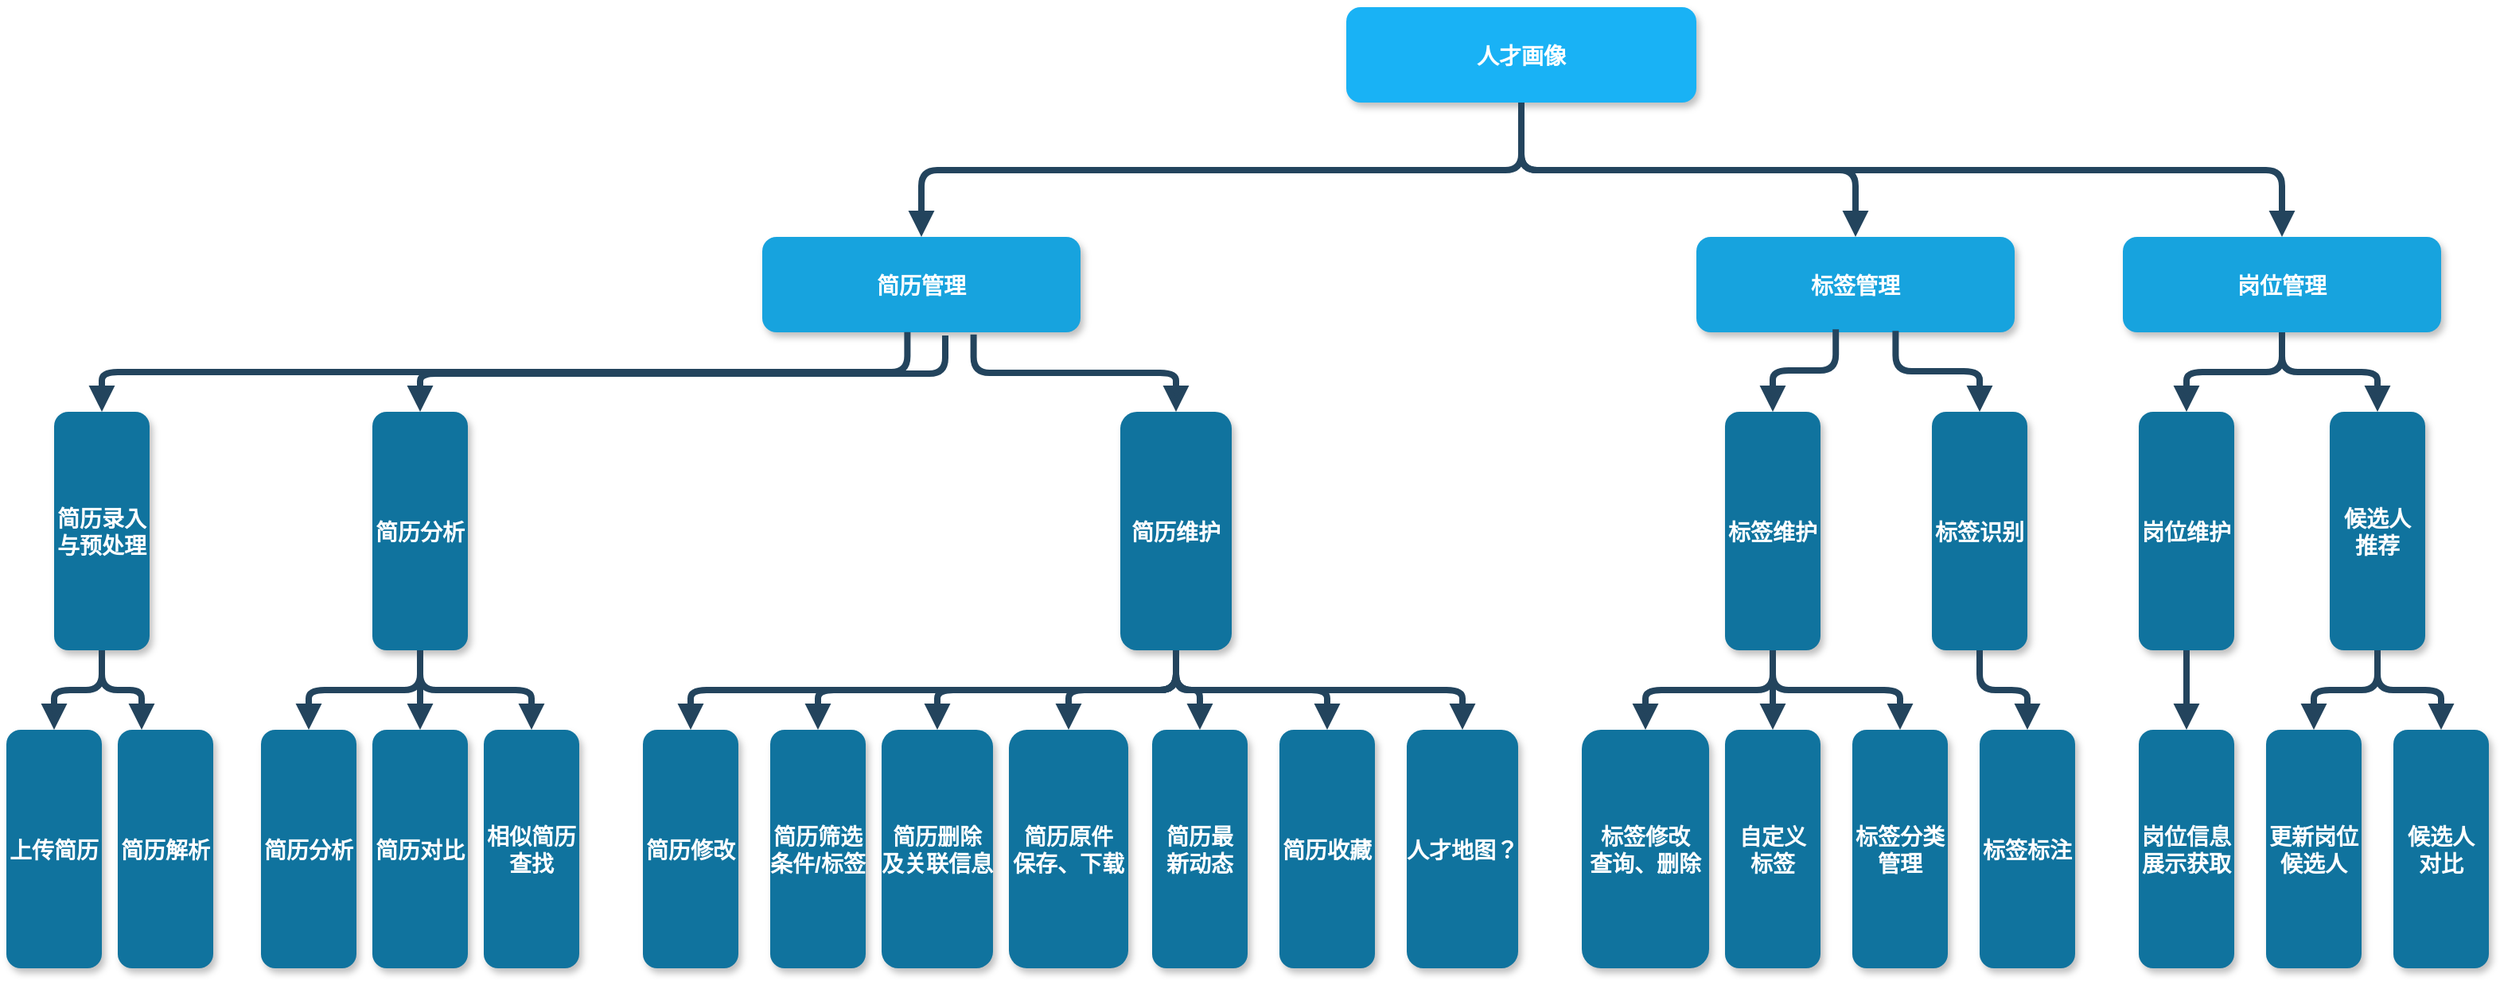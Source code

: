 <mxfile version="26.2.12">
  <diagram name="Page-1" id="97916047-d0de-89f5-080d-49f4d83e522f">
    <mxGraphModel dx="3518.5" dy="642" grid="1" gridSize="10" guides="1" tooltips="1" connect="1" arrows="1" fold="1" page="1" pageScale="1.5" pageWidth="1169" pageHeight="827" background="none" math="0" shadow="0">
      <root>
        <mxCell id="0" />
        <mxCell id="1" parent="0" />
        <mxCell id="3" value="人才画像" style="rounded=1;fillColor=#19B2F5;strokeColor=none;shadow=1;gradientColor=none;fontStyle=1;fontColor=#FFFFFF;fontSize=14;" parent="1" vertex="1">
          <mxGeometry x="662" y="345.5" width="220" height="60" as="geometry" />
        </mxCell>
        <mxCell id="4" value="简历管理" style="rounded=1;fillColor=#17A3DE;strokeColor=none;shadow=1;gradientColor=none;fontStyle=1;fontColor=#FFFFFF;fontSize=14;" parent="1" vertex="1">
          <mxGeometry x="295" y="490" width="200" height="60" as="geometry" />
        </mxCell>
        <mxCell id="5" value="标签管理" style="rounded=1;fillColor=#17A3DE;strokeColor=none;shadow=1;gradientColor=none;fontStyle=1;fontColor=#FFFFFF;fontSize=14;" parent="1" vertex="1">
          <mxGeometry x="882" y="490" width="200" height="60" as="geometry" />
        </mxCell>
        <mxCell id="6" value="岗位管理" style="rounded=1;fillColor=#17A3DE;strokeColor=none;shadow=1;gradientColor=none;fontStyle=1;fontColor=#FFFFFF;fontSize=14;" parent="1" vertex="1">
          <mxGeometry x="1150" y="490" width="200" height="60" as="geometry" />
        </mxCell>
        <mxCell id="30" value="" style="edgeStyle=elbowEdgeStyle;elbow=vertical;strokeWidth=4;endArrow=block;endFill=1;fontStyle=1;strokeColor=#23445D;" parent="1" source="3" target="5" edge="1">
          <mxGeometry x="22" y="165.5" width="100" height="100" as="geometry">
            <mxPoint x="22" y="265.5" as="sourcePoint" />
            <mxPoint x="122" y="165.5" as="targetPoint" />
          </mxGeometry>
        </mxCell>
        <mxCell id="31" value="" style="edgeStyle=elbowEdgeStyle;elbow=vertical;strokeWidth=4;endArrow=block;endFill=1;fontStyle=1;strokeColor=#23445D;" parent="1" source="3" target="4" edge="1">
          <mxGeometry x="22" y="165.5" width="100" height="100" as="geometry">
            <mxPoint x="22" y="265.5" as="sourcePoint" />
            <mxPoint x="122" y="165.5" as="targetPoint" />
          </mxGeometry>
        </mxCell>
        <mxCell id="32" value="" style="edgeStyle=elbowEdgeStyle;elbow=vertical;strokeWidth=4;endArrow=block;endFill=1;fontStyle=1;strokeColor=#23445D;" parent="1" source="3" target="6" edge="1">
          <mxGeometry x="22" y="165.5" width="100" height="100" as="geometry">
            <mxPoint x="22" y="265.5" as="sourcePoint" />
            <mxPoint x="122" y="165.5" as="targetPoint" />
          </mxGeometry>
        </mxCell>
        <mxCell id="2qudW0k3BddcM0rPsx_g-57" value="简历录入&#xa;与预处理" style="rounded=1;fillColor=#10739E;strokeColor=none;shadow=1;gradientColor=none;fontStyle=1;fontColor=#FFFFFF;fontSize=14;" parent="1" vertex="1">
          <mxGeometry x="-150" y="600" width="60" height="150" as="geometry" />
        </mxCell>
        <mxCell id="2qudW0k3BddcM0rPsx_g-58" value="简历维护" style="rounded=1;fillColor=#10739E;strokeColor=none;shadow=1;gradientColor=none;fontStyle=1;fontColor=#FFFFFF;fontSize=14;" parent="1" vertex="1">
          <mxGeometry x="520" y="600" width="70" height="150" as="geometry" />
        </mxCell>
        <mxCell id="2qudW0k3BddcM0rPsx_g-59" value="简历分析" style="rounded=1;fillColor=#10739E;strokeColor=none;shadow=1;gradientColor=none;fontStyle=1;fontColor=#FFFFFF;fontSize=14;" parent="1" vertex="1">
          <mxGeometry x="50" y="600" width="60" height="150" as="geometry" />
        </mxCell>
        <mxCell id="2qudW0k3BddcM0rPsx_g-62" value="" style="edgeStyle=elbowEdgeStyle;elbow=vertical;strokeWidth=4;endArrow=block;endFill=1;fontStyle=1;strokeColor=#23445D;entryX=0.5;entryY=0;entryDx=0;entryDy=0;exitX=0.456;exitY=0.998;exitDx=0;exitDy=0;exitPerimeter=0;" parent="1" source="4" target="2qudW0k3BddcM0rPsx_g-57" edge="1">
          <mxGeometry x="62" y="195.5" width="100" height="100" as="geometry">
            <mxPoint x="190" y="440" as="sourcePoint" />
            <mxPoint x="230" y="610" as="targetPoint" />
          </mxGeometry>
        </mxCell>
        <mxCell id="2qudW0k3BddcM0rPsx_g-63" value="" style="edgeStyle=elbowEdgeStyle;elbow=vertical;strokeWidth=4;endArrow=block;endFill=1;fontStyle=1;strokeColor=#23445D;entryX=0.5;entryY=0;entryDx=0;entryDy=0;exitX=0.664;exitY=1.023;exitDx=0;exitDy=0;exitPerimeter=0;" parent="1" source="4" target="2qudW0k3BddcM0rPsx_g-58" edge="1">
          <mxGeometry x="62" y="195.5" width="100" height="100" as="geometry">
            <mxPoint x="403" y="525" as="sourcePoint" />
            <mxPoint x="240" y="630" as="targetPoint" />
          </mxGeometry>
        </mxCell>
        <mxCell id="2qudW0k3BddcM0rPsx_g-64" value="" style="edgeStyle=elbowEdgeStyle;elbow=vertical;strokeWidth=4;endArrow=block;endFill=1;fontStyle=1;strokeColor=#23445D;" parent="1" target="2qudW0k3BddcM0rPsx_g-59" edge="1">
          <mxGeometry x="62" y="195.5" width="100" height="100" as="geometry">
            <mxPoint x="410" y="552" as="sourcePoint" />
            <mxPoint x="250" y="640" as="targetPoint" />
          </mxGeometry>
        </mxCell>
        <mxCell id="2qudW0k3BddcM0rPsx_g-66" value="上传简历" style="rounded=1;fillColor=#10739E;strokeColor=none;shadow=1;gradientColor=none;fontStyle=1;fontColor=#FFFFFF;fontSize=14;" parent="1" vertex="1">
          <mxGeometry x="-180" y="800" width="60" height="150" as="geometry" />
        </mxCell>
        <mxCell id="2qudW0k3BddcM0rPsx_g-71" value="简历解析" style="rounded=1;fillColor=#10739E;strokeColor=none;shadow=1;gradientColor=none;fontStyle=1;fontColor=#FFFFFF;fontSize=14;" parent="1" vertex="1">
          <mxGeometry x="-110" y="800" width="60" height="150" as="geometry" />
        </mxCell>
        <mxCell id="2qudW0k3BddcM0rPsx_g-74" value="简历修改" style="rounded=1;fillColor=#10739E;strokeColor=none;shadow=1;gradientColor=none;fontStyle=1;fontColor=#FFFFFF;fontSize=14;" parent="1" vertex="1">
          <mxGeometry x="220" y="800" width="60" height="150" as="geometry" />
        </mxCell>
        <mxCell id="2qudW0k3BddcM0rPsx_g-75" value="简历原件&#xa;保存、下载" style="rounded=1;fillColor=#10739E;strokeColor=none;shadow=1;gradientColor=none;fontStyle=1;fontColor=#FFFFFF;fontSize=14;" parent="1" vertex="1">
          <mxGeometry x="450" y="800" width="75" height="150" as="geometry" />
        </mxCell>
        <mxCell id="2qudW0k3BddcM0rPsx_g-76" value="简历分析" style="rounded=1;fillColor=#10739E;strokeColor=none;shadow=1;gradientColor=none;fontStyle=1;fontColor=#FFFFFF;fontSize=14;" parent="1" vertex="1">
          <mxGeometry x="-20" y="800" width="60" height="150" as="geometry" />
        </mxCell>
        <mxCell id="2qudW0k3BddcM0rPsx_g-77" value="简历对比" style="rounded=1;fillColor=#10739E;strokeColor=none;shadow=1;gradientColor=none;fontStyle=1;fontColor=#FFFFFF;fontSize=14;" parent="1" vertex="1">
          <mxGeometry x="50" y="800" width="60" height="150" as="geometry" />
        </mxCell>
        <mxCell id="2qudW0k3BddcM0rPsx_g-78" value="相似简历&#xa;查找" style="rounded=1;fillColor=#10739E;strokeColor=none;shadow=1;gradientColor=none;fontStyle=1;fontColor=#FFFFFF;fontSize=14;" parent="1" vertex="1">
          <mxGeometry x="120" y="800" width="60" height="150" as="geometry" />
        </mxCell>
        <mxCell id="2qudW0k3BddcM0rPsx_g-79" value="简历最&#xa;新动态" style="rounded=1;fillColor=#10739E;strokeColor=none;shadow=1;gradientColor=none;fontStyle=1;fontColor=#FFFFFF;fontSize=14;" parent="1" vertex="1">
          <mxGeometry x="540" y="800" width="60" height="150" as="geometry" />
        </mxCell>
        <mxCell id="2qudW0k3BddcM0rPsx_g-80" value="标签维护" style="rounded=1;fillColor=#10739E;strokeColor=none;shadow=1;gradientColor=none;fontStyle=1;fontColor=#FFFFFF;fontSize=14;" parent="1" vertex="1">
          <mxGeometry x="900" y="600" width="60" height="150" as="geometry" />
        </mxCell>
        <mxCell id="2qudW0k3BddcM0rPsx_g-81" value="标签识别" style="rounded=1;fillColor=#10739E;strokeColor=none;shadow=1;gradientColor=none;fontStyle=1;fontColor=#FFFFFF;fontSize=14;" parent="1" vertex="1">
          <mxGeometry x="1030" y="600" width="60" height="150" as="geometry" />
        </mxCell>
        <mxCell id="rfwXSd8R2K4kUe_TDnKy-32" value="标签修改&#xa;查询、删除" style="rounded=1;fillColor=#10739E;strokeColor=none;shadow=1;gradientColor=none;fontStyle=1;fontColor=#FFFFFF;fontSize=14;" parent="1" vertex="1">
          <mxGeometry x="810" y="800" width="80" height="150" as="geometry" />
        </mxCell>
        <mxCell id="rfwXSd8R2K4kUe_TDnKy-33" value="标签分类&#xa;管理" style="rounded=1;fillColor=#10739E;strokeColor=none;shadow=1;gradientColor=none;fontStyle=1;fontColor=#FFFFFF;fontSize=14;" parent="1" vertex="1">
          <mxGeometry x="980" y="800" width="60" height="150" as="geometry" />
        </mxCell>
        <mxCell id="rfwXSd8R2K4kUe_TDnKy-34" value="自定义&#xa;标签" style="rounded=1;fillColor=#10739E;strokeColor=none;shadow=1;gradientColor=none;fontStyle=1;fontColor=#FFFFFF;fontSize=14;" parent="1" vertex="1">
          <mxGeometry x="900" y="800" width="60" height="150" as="geometry" />
        </mxCell>
        <mxCell id="rfwXSd8R2K4kUe_TDnKy-35" value="标签标注" style="rounded=1;fillColor=#10739E;strokeColor=none;shadow=1;gradientColor=none;fontStyle=1;fontColor=#FFFFFF;fontSize=14;" parent="1" vertex="1">
          <mxGeometry x="1060" y="800" width="60" height="150" as="geometry" />
        </mxCell>
        <mxCell id="rfwXSd8R2K4kUe_TDnKy-36" value="岗位维护" style="rounded=1;fillColor=#10739E;strokeColor=none;shadow=1;gradientColor=none;fontStyle=1;fontColor=#FFFFFF;fontSize=14;" parent="1" vertex="1">
          <mxGeometry x="1160" y="600" width="60" height="150" as="geometry" />
        </mxCell>
        <mxCell id="rfwXSd8R2K4kUe_TDnKy-37" value="候选人&#xa;推荐" style="rounded=1;fillColor=#10739E;strokeColor=none;shadow=1;gradientColor=none;fontStyle=1;fontColor=#FFFFFF;fontSize=14;" parent="1" vertex="1">
          <mxGeometry x="1280" y="600" width="60" height="150" as="geometry" />
        </mxCell>
        <mxCell id="rfwXSd8R2K4kUe_TDnKy-38" value="岗位信息&#xa;展示获取" style="rounded=1;fillColor=#10739E;strokeColor=none;shadow=1;gradientColor=none;fontStyle=1;fontColor=#FFFFFF;fontSize=14;" parent="1" vertex="1">
          <mxGeometry x="1160" y="800" width="60" height="150" as="geometry" />
        </mxCell>
        <mxCell id="rfwXSd8R2K4kUe_TDnKy-39" value="更新岗位&#xa;候选人" style="rounded=1;fillColor=#10739E;strokeColor=none;shadow=1;gradientColor=none;fontStyle=1;fontColor=#FFFFFF;fontSize=14;" parent="1" vertex="1">
          <mxGeometry x="1240" y="800" width="60" height="150" as="geometry" />
        </mxCell>
        <mxCell id="rfwXSd8R2K4kUe_TDnKy-41" value="简历收藏" style="rounded=1;fillColor=#10739E;strokeColor=none;shadow=1;gradientColor=none;fontStyle=1;fontColor=#FFFFFF;fontSize=14;" parent="1" vertex="1">
          <mxGeometry x="620" y="800" width="60" height="150" as="geometry" />
        </mxCell>
        <mxCell id="rfwXSd8R2K4kUe_TDnKy-45" value="" style="edgeStyle=elbowEdgeStyle;elbow=vertical;strokeWidth=4;endArrow=block;endFill=1;fontStyle=1;strokeColor=#23445D;entryX=0.5;entryY=0;entryDx=0;entryDy=0;exitX=0.5;exitY=1;exitDx=0;exitDy=0;" parent="1" source="2qudW0k3BddcM0rPsx_g-57" target="2qudW0k3BddcM0rPsx_g-66" edge="1">
          <mxGeometry x="62" y="195.5" width="100" height="100" as="geometry">
            <mxPoint x="-210" y="540" as="sourcePoint" />
            <mxPoint x="-213" y="605" as="targetPoint" />
          </mxGeometry>
        </mxCell>
        <mxCell id="rfwXSd8R2K4kUe_TDnKy-46" value="" style="edgeStyle=elbowEdgeStyle;elbow=vertical;strokeWidth=4;endArrow=block;endFill=1;fontStyle=1;strokeColor=#23445D;entryX=0.25;entryY=0;entryDx=0;entryDy=0;exitX=0.5;exitY=1;exitDx=0;exitDy=0;" parent="1" source="2qudW0k3BddcM0rPsx_g-57" target="2qudW0k3BddcM0rPsx_g-71" edge="1">
          <mxGeometry x="62" y="195.5" width="100" height="100" as="geometry">
            <mxPoint x="-30" y="780" as="sourcePoint" />
            <mxPoint x="-203" y="615" as="targetPoint" />
          </mxGeometry>
        </mxCell>
        <mxCell id="rfwXSd8R2K4kUe_TDnKy-47" value="" style="edgeStyle=elbowEdgeStyle;elbow=vertical;strokeWidth=4;endArrow=block;endFill=1;fontStyle=1;strokeColor=#23445D;entryX=0.5;entryY=0;entryDx=0;entryDy=0;exitX=0.5;exitY=1;exitDx=0;exitDy=0;" parent="1" source="2qudW0k3BddcM0rPsx_g-58" target="2qudW0k3BddcM0rPsx_g-74" edge="1">
          <mxGeometry x="62" y="195.5" width="100" height="100" as="geometry">
            <mxPoint x="95" y="740" as="sourcePoint" />
            <mxPoint x="-68" y="615" as="targetPoint" />
          </mxGeometry>
        </mxCell>
        <mxCell id="rfwXSd8R2K4kUe_TDnKy-48" value="" style="edgeStyle=elbowEdgeStyle;elbow=vertical;strokeWidth=4;endArrow=block;endFill=1;fontStyle=1;strokeColor=#23445D;entryX=0.5;entryY=0;entryDx=0;entryDy=0;exitX=0.5;exitY=1;exitDx=0;exitDy=0;" parent="1" source="2qudW0k3BddcM0rPsx_g-58" target="2qudW0k3BddcM0rPsx_g-75" edge="1">
          <mxGeometry x="62" y="195.5" width="100" height="100" as="geometry">
            <mxPoint x="-55" y="560" as="sourcePoint" />
            <mxPoint x="-58" y="625" as="targetPoint" />
          </mxGeometry>
        </mxCell>
        <mxCell id="rfwXSd8R2K4kUe_TDnKy-49" value="" style="edgeStyle=elbowEdgeStyle;elbow=vertical;strokeWidth=4;endArrow=block;endFill=1;fontStyle=1;strokeColor=#23445D;exitX=0.5;exitY=1;exitDx=0;exitDy=0;" parent="1" source="2qudW0k3BddcM0rPsx_g-59" target="2qudW0k3BddcM0rPsx_g-76" edge="1">
          <mxGeometry x="62" y="195.5" width="100" height="100" as="geometry">
            <mxPoint x="-170" y="580" as="sourcePoint" />
            <mxPoint x="-173" y="645" as="targetPoint" />
          </mxGeometry>
        </mxCell>
        <mxCell id="rfwXSd8R2K4kUe_TDnKy-50" value="" style="edgeStyle=elbowEdgeStyle;elbow=vertical;strokeWidth=4;endArrow=block;endFill=1;fontStyle=1;strokeColor=#23445D;exitX=0.5;exitY=1;exitDx=0;exitDy=0;" parent="1" source="2qudW0k3BddcM0rPsx_g-59" target="2qudW0k3BddcM0rPsx_g-77" edge="1">
          <mxGeometry x="62" y="195.5" width="100" height="100" as="geometry">
            <mxPoint x="190" y="750" as="sourcePoint" />
            <mxPoint x="-163" y="655" as="targetPoint" />
          </mxGeometry>
        </mxCell>
        <mxCell id="rfwXSd8R2K4kUe_TDnKy-51" value="" style="edgeStyle=elbowEdgeStyle;elbow=vertical;strokeWidth=4;endArrow=block;endFill=1;fontStyle=1;strokeColor=#23445D;exitX=0.5;exitY=1;exitDx=0;exitDy=0;entryX=0.5;entryY=0;entryDx=0;entryDy=0;" parent="1" source="2qudW0k3BddcM0rPsx_g-59" target="2qudW0k3BddcM0rPsx_g-78" edge="1">
          <mxGeometry x="62" y="195.5" width="100" height="100" as="geometry">
            <mxPoint x="212" y="751" as="sourcePoint" />
            <mxPoint x="-153" y="665" as="targetPoint" />
            <Array as="points" />
          </mxGeometry>
        </mxCell>
        <mxCell id="rfwXSd8R2K4kUe_TDnKy-52" value="" style="edgeStyle=elbowEdgeStyle;elbow=vertical;strokeWidth=4;endArrow=block;endFill=1;fontStyle=1;strokeColor=#23445D;exitX=0.5;exitY=1;exitDx=0;exitDy=0;" parent="1" source="2qudW0k3BddcM0rPsx_g-58" target="2qudW0k3BddcM0rPsx_g-79" edge="1">
          <mxGeometry x="62" y="195.5" width="100" height="100" as="geometry">
            <mxPoint x="520" y="760" as="sourcePoint" />
            <mxPoint x="-18" y="665" as="targetPoint" />
          </mxGeometry>
        </mxCell>
        <mxCell id="rfwXSd8R2K4kUe_TDnKy-53" value="" style="edgeStyle=elbowEdgeStyle;elbow=vertical;strokeWidth=4;endArrow=block;endFill=1;fontStyle=1;strokeColor=#23445D;entryX=0.5;entryY=0;entryDx=0;entryDy=0;exitX=0.438;exitY=0.969;exitDx=0;exitDy=0;exitPerimeter=0;" parent="1" source="5" target="2qudW0k3BddcM0rPsx_g-80" edge="1">
          <mxGeometry x="62" y="195.5" width="100" height="100" as="geometry">
            <mxPoint x="240" y="620" as="sourcePoint" />
            <mxPoint x="237" y="685" as="targetPoint" />
          </mxGeometry>
        </mxCell>
        <mxCell id="rfwXSd8R2K4kUe_TDnKy-54" value="" style="edgeStyle=elbowEdgeStyle;elbow=vertical;strokeWidth=4;endArrow=block;endFill=1;fontStyle=1;strokeColor=#23445D;entryX=0.5;entryY=0;entryDx=0;entryDy=0;exitX=0.626;exitY=0.985;exitDx=0;exitDy=0;exitPerimeter=0;" parent="1" source="5" target="2qudW0k3BddcM0rPsx_g-81" edge="1">
          <mxGeometry x="62" y="195.5" width="100" height="100" as="geometry">
            <mxPoint x="250" y="630" as="sourcePoint" />
            <mxPoint x="247" y="695" as="targetPoint" />
          </mxGeometry>
        </mxCell>
        <mxCell id="rfwXSd8R2K4kUe_TDnKy-55" value="" style="edgeStyle=elbowEdgeStyle;elbow=vertical;strokeWidth=4;endArrow=block;endFill=1;fontStyle=1;strokeColor=#23445D;entryX=0.5;entryY=0;entryDx=0;entryDy=0;exitX=0.5;exitY=1;exitDx=0;exitDy=0;" parent="1" source="2qudW0k3BddcM0rPsx_g-80" target="rfwXSd8R2K4kUe_TDnKy-32" edge="1">
          <mxGeometry x="62" y="195.5" width="100" height="100" as="geometry">
            <mxPoint x="260" y="640" as="sourcePoint" />
            <mxPoint x="257" y="705" as="targetPoint" />
          </mxGeometry>
        </mxCell>
        <mxCell id="rfwXSd8R2K4kUe_TDnKy-56" value="" style="edgeStyle=elbowEdgeStyle;elbow=vertical;strokeWidth=4;endArrow=block;endFill=1;fontStyle=1;strokeColor=#23445D;entryX=0.5;entryY=0;entryDx=0;entryDy=0;exitX=0.5;exitY=1;exitDx=0;exitDy=0;" parent="1" source="2qudW0k3BddcM0rPsx_g-80" target="rfwXSd8R2K4kUe_TDnKy-33" edge="1">
          <mxGeometry x="62" y="195.5" width="100" height="100" as="geometry">
            <mxPoint x="270" y="650" as="sourcePoint" />
            <mxPoint x="267" y="715" as="targetPoint" />
          </mxGeometry>
        </mxCell>
        <mxCell id="rfwXSd8R2K4kUe_TDnKy-57" value="" style="edgeStyle=elbowEdgeStyle;elbow=vertical;strokeWidth=4;endArrow=block;endFill=1;fontStyle=1;strokeColor=#23445D;entryX=0.5;entryY=0;entryDx=0;entryDy=0;exitX=0.5;exitY=1;exitDx=0;exitDy=0;" parent="1" source="2qudW0k3BddcM0rPsx_g-80" target="rfwXSd8R2K4kUe_TDnKy-34" edge="1">
          <mxGeometry x="62" y="195.5" width="100" height="100" as="geometry">
            <mxPoint x="890" y="750" as="sourcePoint" />
            <mxPoint x="277" y="725" as="targetPoint" />
          </mxGeometry>
        </mxCell>
        <mxCell id="rfwXSd8R2K4kUe_TDnKy-58" value="" style="edgeStyle=elbowEdgeStyle;elbow=vertical;strokeWidth=4;endArrow=block;endFill=1;fontStyle=1;strokeColor=#23445D;exitX=0.5;exitY=1;exitDx=0;exitDy=0;" parent="1" source="2qudW0k3BddcM0rPsx_g-81" target="rfwXSd8R2K4kUe_TDnKy-35" edge="1">
          <mxGeometry x="62" y="195.5" width="100" height="100" as="geometry">
            <mxPoint x="290" y="670" as="sourcePoint" />
            <mxPoint x="287" y="735" as="targetPoint" />
          </mxGeometry>
        </mxCell>
        <mxCell id="rfwXSd8R2K4kUe_TDnKy-59" value="" style="edgeStyle=elbowEdgeStyle;elbow=vertical;strokeWidth=4;endArrow=block;endFill=1;fontStyle=1;strokeColor=#23445D;entryX=0.5;entryY=0;entryDx=0;entryDy=0;exitX=0.5;exitY=1;exitDx=0;exitDy=0;" parent="1" source="rfwXSd8R2K4kUe_TDnKy-36" target="rfwXSd8R2K4kUe_TDnKy-38" edge="1">
          <mxGeometry x="62" y="195.5" width="100" height="100" as="geometry">
            <mxPoint x="327" y="680" as="sourcePoint" />
            <mxPoint x="324" y="745" as="targetPoint" />
          </mxGeometry>
        </mxCell>
        <mxCell id="rfwXSd8R2K4kUe_TDnKy-60" value="" style="edgeStyle=elbowEdgeStyle;elbow=vertical;strokeWidth=4;endArrow=block;endFill=1;fontStyle=1;strokeColor=#23445D;entryX=0.5;entryY=0;entryDx=0;entryDy=0;exitX=0.5;exitY=1;exitDx=0;exitDy=0;" parent="1" source="rfwXSd8R2K4kUe_TDnKy-37" target="rfwXSd8R2K4kUe_TDnKy-39" edge="1">
          <mxGeometry x="62" y="195.5" width="100" height="100" as="geometry">
            <mxPoint x="1227" y="750" as="sourcePoint" />
            <mxPoint x="334" y="755" as="targetPoint" />
          </mxGeometry>
        </mxCell>
        <mxCell id="rfwXSd8R2K4kUe_TDnKy-61" value="" style="edgeStyle=elbowEdgeStyle;elbow=vertical;strokeWidth=4;endArrow=block;endFill=1;fontStyle=1;strokeColor=#23445D;entryX=0.5;entryY=0;entryDx=0;entryDy=0;exitX=0.5;exitY=1;exitDx=0;exitDy=0;" parent="1" source="rfwXSd8R2K4kUe_TDnKy-37" target="14uKI-w8L33Bqb326WSC-36" edge="1">
          <mxGeometry x="62" y="195.5" width="100" height="100" as="geometry">
            <mxPoint x="347" y="700" as="sourcePoint" />
            <mxPoint x="1377" y="810" as="targetPoint" />
          </mxGeometry>
        </mxCell>
        <mxCell id="rfwXSd8R2K4kUe_TDnKy-62" value="" style="edgeStyle=elbowEdgeStyle;elbow=vertical;strokeWidth=4;endArrow=block;endFill=1;fontStyle=1;strokeColor=#23445D;entryX=0.5;entryY=0;entryDx=0;entryDy=0;" parent="1" source="6" target="rfwXSd8R2K4kUe_TDnKy-36" edge="1">
          <mxGeometry x="62" y="195.5" width="100" height="100" as="geometry">
            <mxPoint x="357" y="710" as="sourcePoint" />
            <mxPoint x="354" y="775" as="targetPoint" />
          </mxGeometry>
        </mxCell>
        <mxCell id="rfwXSd8R2K4kUe_TDnKy-63" value="" style="edgeStyle=elbowEdgeStyle;elbow=vertical;strokeWidth=4;endArrow=block;endFill=1;fontStyle=1;strokeColor=#23445D;entryX=0.5;entryY=0;entryDx=0;entryDy=0;exitX=0.5;exitY=1;exitDx=0;exitDy=0;" parent="1" source="6" target="rfwXSd8R2K4kUe_TDnKy-37" edge="1">
          <mxGeometry x="62" y="195.5" width="100" height="100" as="geometry">
            <mxPoint x="367" y="720" as="sourcePoint" />
            <mxPoint x="364" y="785" as="targetPoint" />
          </mxGeometry>
        </mxCell>
        <mxCell id="rfwXSd8R2K4kUe_TDnKy-65" value="" style="edgeStyle=elbowEdgeStyle;elbow=vertical;strokeWidth=4;endArrow=block;endFill=1;fontStyle=1;strokeColor=#23445D;entryX=0.5;entryY=0;entryDx=0;entryDy=0;exitX=0.5;exitY=1;exitDx=0;exitDy=0;" parent="1" source="2qudW0k3BddcM0rPsx_g-58" target="rfwXSd8R2K4kUe_TDnKy-41" edge="1">
          <mxGeometry x="62" y="195.5" width="100" height="100" as="geometry">
            <mxPoint x="520" y="750" as="sourcePoint" />
            <mxPoint x="247" y="805" as="targetPoint" />
          </mxGeometry>
        </mxCell>
        <mxCell id="14uKI-w8L33Bqb326WSC-32" value="简历筛选&#xa;条件/标签" style="rounded=1;fillColor=#10739E;strokeColor=none;shadow=1;gradientColor=none;fontStyle=1;fontColor=#FFFFFF;fontSize=14;" parent="1" vertex="1">
          <mxGeometry x="300" y="800" width="60" height="150" as="geometry" />
        </mxCell>
        <mxCell id="14uKI-w8L33Bqb326WSC-33" value="简历删除&#xa;及关联信息" style="rounded=1;fillColor=#10739E;strokeColor=none;shadow=1;gradientColor=none;fontStyle=1;fontColor=#FFFFFF;fontSize=14;" parent="1" vertex="1">
          <mxGeometry x="370" y="800" width="70" height="150" as="geometry" />
        </mxCell>
        <mxCell id="14uKI-w8L33Bqb326WSC-34" value="" style="edgeStyle=elbowEdgeStyle;elbow=vertical;strokeWidth=4;endArrow=block;endFill=1;fontStyle=1;strokeColor=#23445D;exitX=0.5;exitY=1;exitDx=0;exitDy=0;" parent="1" source="2qudW0k3BddcM0rPsx_g-58" target="14uKI-w8L33Bqb326WSC-33" edge="1">
          <mxGeometry x="62" y="195.5" width="100" height="100" as="geometry">
            <mxPoint x="520" y="750" as="sourcePoint" />
            <mxPoint x="576" y="742" as="targetPoint" />
          </mxGeometry>
        </mxCell>
        <mxCell id="14uKI-w8L33Bqb326WSC-35" value="" style="edgeStyle=elbowEdgeStyle;elbow=vertical;strokeWidth=4;endArrow=block;endFill=1;fontStyle=1;strokeColor=#23445D;exitX=0.5;exitY=1;exitDx=0;exitDy=0;" parent="1" source="2qudW0k3BddcM0rPsx_g-58" target="14uKI-w8L33Bqb326WSC-32" edge="1">
          <mxGeometry x="62" y="195.5" width="100" height="100" as="geometry">
            <mxPoint x="520" y="760" as="sourcePoint" />
            <mxPoint x="910" y="620" as="targetPoint" />
          </mxGeometry>
        </mxCell>
        <mxCell id="14uKI-w8L33Bqb326WSC-36" value="候选人&#xa;对比" style="rounded=1;fillColor=#10739E;strokeColor=none;shadow=1;gradientColor=none;fontStyle=1;fontColor=#FFFFFF;fontSize=14;" parent="1" vertex="1">
          <mxGeometry x="1320" y="800" width="60" height="150" as="geometry" />
        </mxCell>
        <mxCell id="14uKI-w8L33Bqb326WSC-37" value="人才地图？" style="rounded=1;fillColor=#10739E;strokeColor=none;shadow=1;gradientColor=none;fontStyle=1;fontColor=#FFFFFF;fontSize=14;" parent="1" vertex="1">
          <mxGeometry x="700" y="800" width="70" height="150" as="geometry" />
        </mxCell>
        <mxCell id="Was2VtsNLvLqd80NNpx4-32" value="" style="edgeStyle=elbowEdgeStyle;elbow=vertical;strokeWidth=4;endArrow=block;endFill=1;fontStyle=1;strokeColor=#23445D;entryX=0.5;entryY=0;entryDx=0;entryDy=0;exitX=0.5;exitY=1;exitDx=0;exitDy=0;" edge="1" parent="1" source="2qudW0k3BddcM0rPsx_g-58" target="14uKI-w8L33Bqb326WSC-37">
          <mxGeometry x="62" y="195.5" width="100" height="100" as="geometry">
            <mxPoint x="565" y="760" as="sourcePoint" />
            <mxPoint x="660" y="810" as="targetPoint" />
          </mxGeometry>
        </mxCell>
      </root>
    </mxGraphModel>
  </diagram>
</mxfile>
